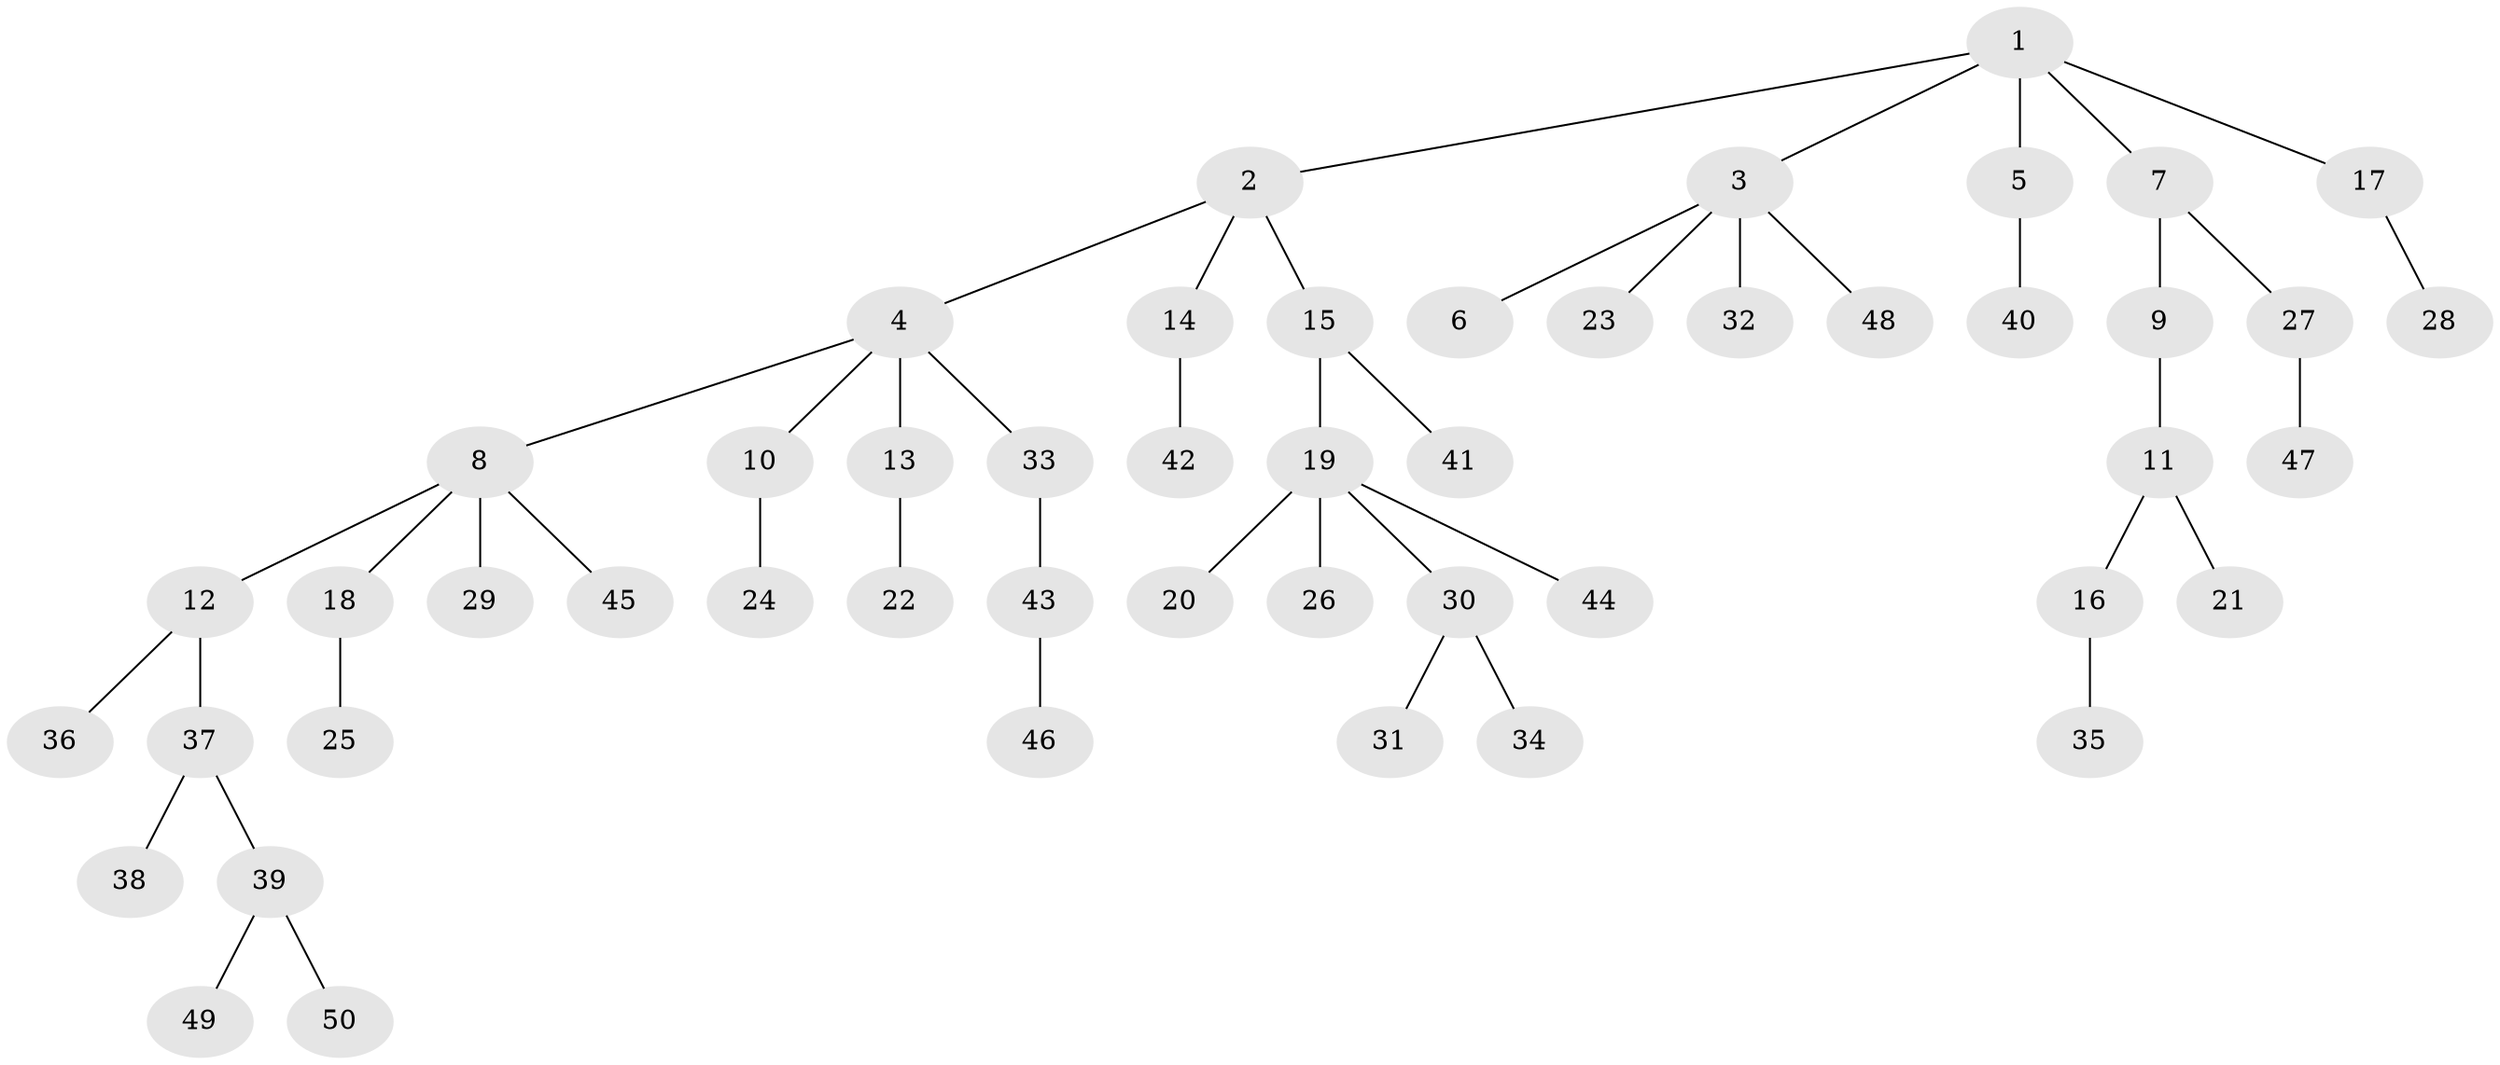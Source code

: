 // coarse degree distribution, {5: 0.06451612903225806, 4: 0.0967741935483871, 1: 0.5161290322580645, 3: 0.06451612903225806, 2: 0.25806451612903225}
// Generated by graph-tools (version 1.1) at 2025/51/03/04/25 22:51:42]
// undirected, 50 vertices, 49 edges
graph export_dot {
  node [color=gray90,style=filled];
  1;
  2;
  3;
  4;
  5;
  6;
  7;
  8;
  9;
  10;
  11;
  12;
  13;
  14;
  15;
  16;
  17;
  18;
  19;
  20;
  21;
  22;
  23;
  24;
  25;
  26;
  27;
  28;
  29;
  30;
  31;
  32;
  33;
  34;
  35;
  36;
  37;
  38;
  39;
  40;
  41;
  42;
  43;
  44;
  45;
  46;
  47;
  48;
  49;
  50;
  1 -- 2;
  1 -- 3;
  1 -- 5;
  1 -- 7;
  1 -- 17;
  2 -- 4;
  2 -- 14;
  2 -- 15;
  3 -- 6;
  3 -- 23;
  3 -- 32;
  3 -- 48;
  4 -- 8;
  4 -- 10;
  4 -- 13;
  4 -- 33;
  5 -- 40;
  7 -- 9;
  7 -- 27;
  8 -- 12;
  8 -- 18;
  8 -- 29;
  8 -- 45;
  9 -- 11;
  10 -- 24;
  11 -- 16;
  11 -- 21;
  12 -- 36;
  12 -- 37;
  13 -- 22;
  14 -- 42;
  15 -- 19;
  15 -- 41;
  16 -- 35;
  17 -- 28;
  18 -- 25;
  19 -- 20;
  19 -- 26;
  19 -- 30;
  19 -- 44;
  27 -- 47;
  30 -- 31;
  30 -- 34;
  33 -- 43;
  37 -- 38;
  37 -- 39;
  39 -- 49;
  39 -- 50;
  43 -- 46;
}
